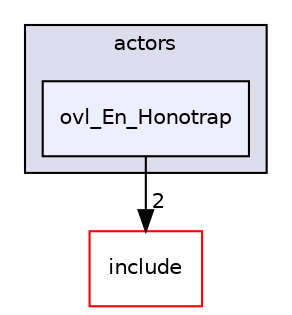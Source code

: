 digraph "src/overlays/actors/ovl_En_Honotrap" {
  compound=true
  node [ fontsize="10", fontname="Helvetica"];
  edge [ labelfontsize="10", labelfontname="Helvetica"];
  subgraph clusterdir_e93473484be31ce7bcb356bd643a22f8 {
    graph [ bgcolor="#ddddee", pencolor="black", label="actors" fontname="Helvetica", fontsize="10", URL="dir_e93473484be31ce7bcb356bd643a22f8.html"]
  dir_96f917f954cc101e72c88d62aa094485 [shape=box, label="ovl_En_Honotrap", style="filled", fillcolor="#eeeeff", pencolor="black", URL="dir_96f917f954cc101e72c88d62aa094485.html"];
  }
  dir_d44c64559bbebec7f509842c48db8b23 [shape=box label="include" fillcolor="white" style="filled" color="red" URL="dir_d44c64559bbebec7f509842c48db8b23.html"];
  dir_96f917f954cc101e72c88d62aa094485->dir_d44c64559bbebec7f509842c48db8b23 [headlabel="2", labeldistance=1.5 headhref="dir_000268_000000.html"];
}
